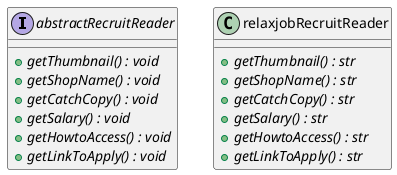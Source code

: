 @startuml classDiagram
interface abstractRecruitReader {
    {abstract} +getThumbnail() : void
    {abstract} +getShopName() : void
    {abstract} +getCatchCopy() : void
    {abstract} +getSalary() : void
    {abstract} +getHowtoAccess() : void
    {abstract} +getLinkToApply() : void
}

class relaxjobRecruitReader {
    {abstract} +getThumbnail() : str
    {abstract} +getShopName() : str
    {abstract} +getCatchCopy() : str
    {abstract} +getSalary() : str
    {abstract} +getHowtoAccess() : str
    {abstract} +getLinkToApply() : str
}